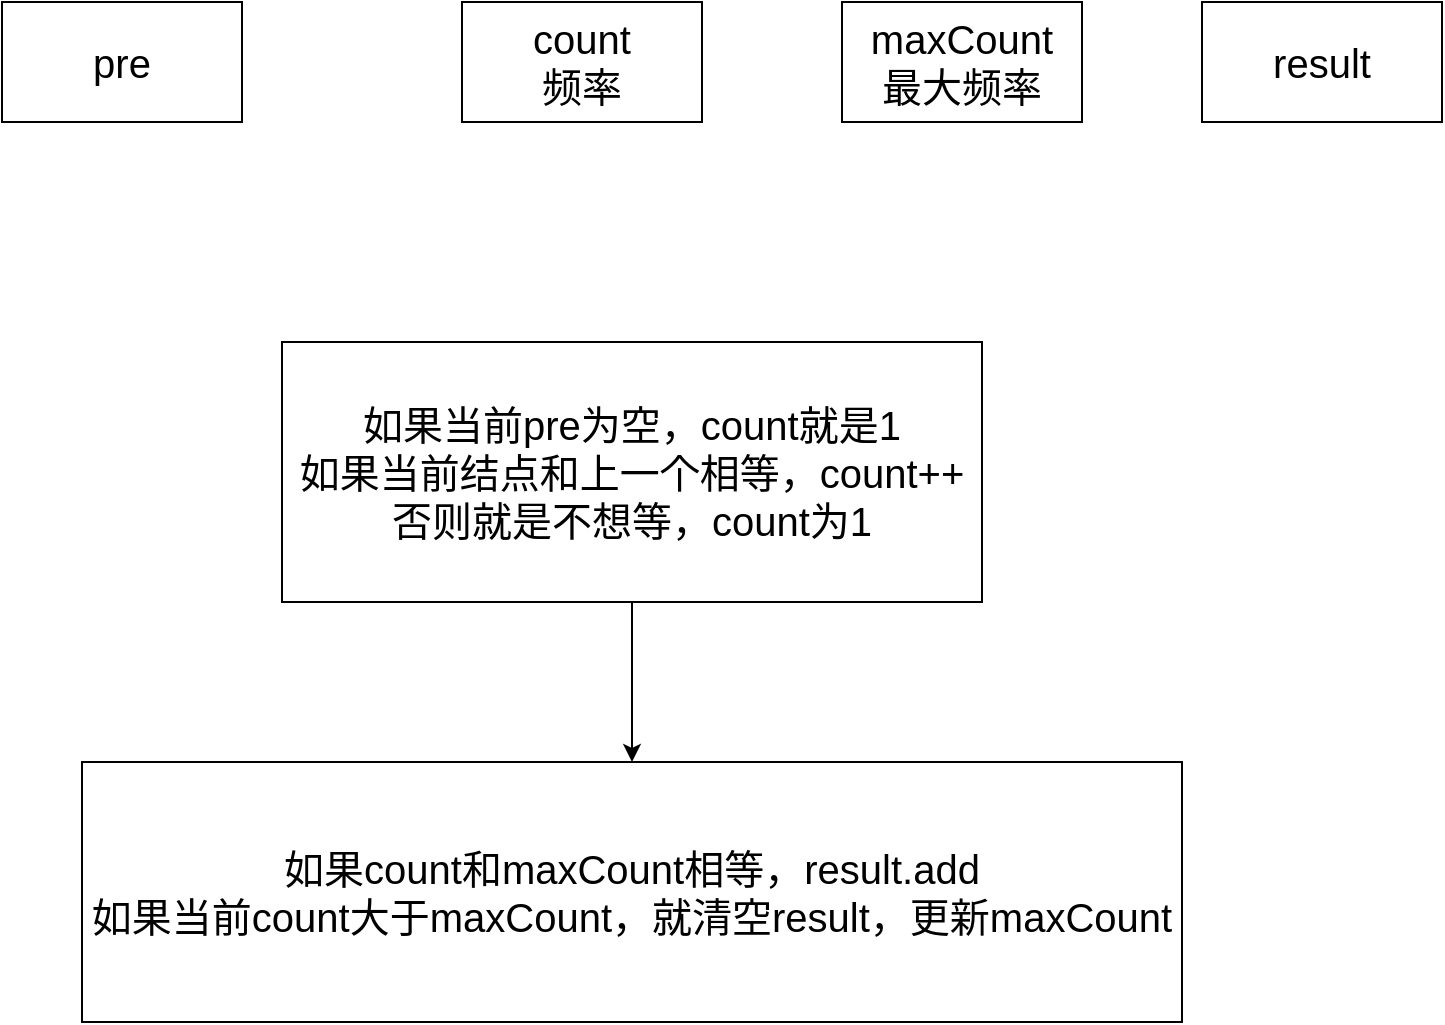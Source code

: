 <mxfile version="24.7.7">
  <diagram name="第 1 页" id="fUbTH_S9euA_L6aPXFPy">
    <mxGraphModel dx="1293" dy="710" grid="1" gridSize="10" guides="1" tooltips="1" connect="1" arrows="1" fold="1" page="1" pageScale="1" pageWidth="827" pageHeight="1169" math="0" shadow="0">
      <root>
        <mxCell id="0" />
        <mxCell id="1" parent="0" />
        <mxCell id="VJHEjWM9RFk3NmzWDvzG-1" value="pre&lt;span style=&quot;color: rgba(0, 0, 0, 0); font-family: monospace; font-size: 0px; text-align: start; text-wrap: nowrap;&quot;&gt;%3CmxGraphModel%3E%3Croot%3E%3CmxCell%20id%3D%220%22%2F%3E%3CmxCell%20id%3D%221%22%20parent%3D%220%22%2F%3E%3CmxCell%20id%3D%222%22%20value%3D%22pre%22%20style%3D%22rounded%3D0%3BwhiteSpace%3Dwrap%3Bhtml%3D1%3BfontSize%3D20%3B%22%20vertex%3D%221%22%20parent%3D%221%22%3E%3CmxGeometry%20x%3D%2290%22%20y%3D%2280%22%20width%3D%22120%22%20height%3D%2260%22%20as%3D%22geometry%22%2F%3E%3C%2FmxCell%3E%3C%2Froot%3E%3C%2FmxGraphModel%3E&lt;/span&gt;" style="rounded=0;whiteSpace=wrap;html=1;fontSize=20;" vertex="1" parent="1">
          <mxGeometry x="50" y="100" width="120" height="60" as="geometry" />
        </mxCell>
        <mxCell id="VJHEjWM9RFk3NmzWDvzG-2" value="count&lt;div&gt;频率&lt;/div&gt;" style="rounded=0;whiteSpace=wrap;html=1;fontSize=20;" vertex="1" parent="1">
          <mxGeometry x="280" y="100" width="120" height="60" as="geometry" />
        </mxCell>
        <mxCell id="VJHEjWM9RFk3NmzWDvzG-3" value="maxCount&lt;div&gt;最大频率&lt;/div&gt;" style="rounded=0;whiteSpace=wrap;html=1;fontSize=20;" vertex="1" parent="1">
          <mxGeometry x="470" y="100" width="120" height="60" as="geometry" />
        </mxCell>
        <mxCell id="VJHEjWM9RFk3NmzWDvzG-4" value="result" style="rounded=0;whiteSpace=wrap;html=1;fontSize=20;" vertex="1" parent="1">
          <mxGeometry x="650" y="100" width="120" height="60" as="geometry" />
        </mxCell>
        <mxCell id="VJHEjWM9RFk3NmzWDvzG-8" value="" style="edgeStyle=orthogonalEdgeStyle;rounded=0;orthogonalLoop=1;jettySize=auto;html=1;" edge="1" parent="1" source="VJHEjWM9RFk3NmzWDvzG-6" target="VJHEjWM9RFk3NmzWDvzG-7">
          <mxGeometry relative="1" as="geometry" />
        </mxCell>
        <mxCell id="VJHEjWM9RFk3NmzWDvzG-6" value="如果当前pre为空，count就是1&lt;div&gt;如果当前结点和上一个相等，count++&lt;/div&gt;&lt;div&gt;否则就是不想等，count为1&lt;/div&gt;" style="rounded=0;whiteSpace=wrap;html=1;fontSize=20;" vertex="1" parent="1">
          <mxGeometry x="190" y="270" width="350" height="130" as="geometry" />
        </mxCell>
        <mxCell id="VJHEjWM9RFk3NmzWDvzG-7" value="如果count和maxCount相等，result.add&lt;div&gt;如果当前count大于maxCount，就清空result，更新maxCount&lt;/div&gt;" style="rounded=0;whiteSpace=wrap;html=1;fontSize=20;" vertex="1" parent="1">
          <mxGeometry x="90" y="480" width="550" height="130" as="geometry" />
        </mxCell>
      </root>
    </mxGraphModel>
  </diagram>
</mxfile>
